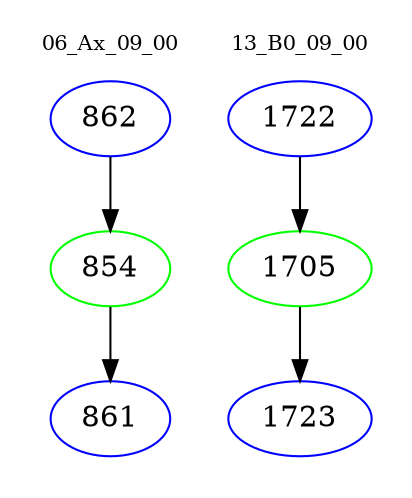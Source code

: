 digraph{
subgraph cluster_0 {
color = white
label = "06_Ax_09_00";
fontsize=10;
T0_862 [label="862", color="blue"]
T0_862 -> T0_854 [color="black"]
T0_854 [label="854", color="green"]
T0_854 -> T0_861 [color="black"]
T0_861 [label="861", color="blue"]
}
subgraph cluster_1 {
color = white
label = "13_B0_09_00";
fontsize=10;
T1_1722 [label="1722", color="blue"]
T1_1722 -> T1_1705 [color="black"]
T1_1705 [label="1705", color="green"]
T1_1705 -> T1_1723 [color="black"]
T1_1723 [label="1723", color="blue"]
}
}
